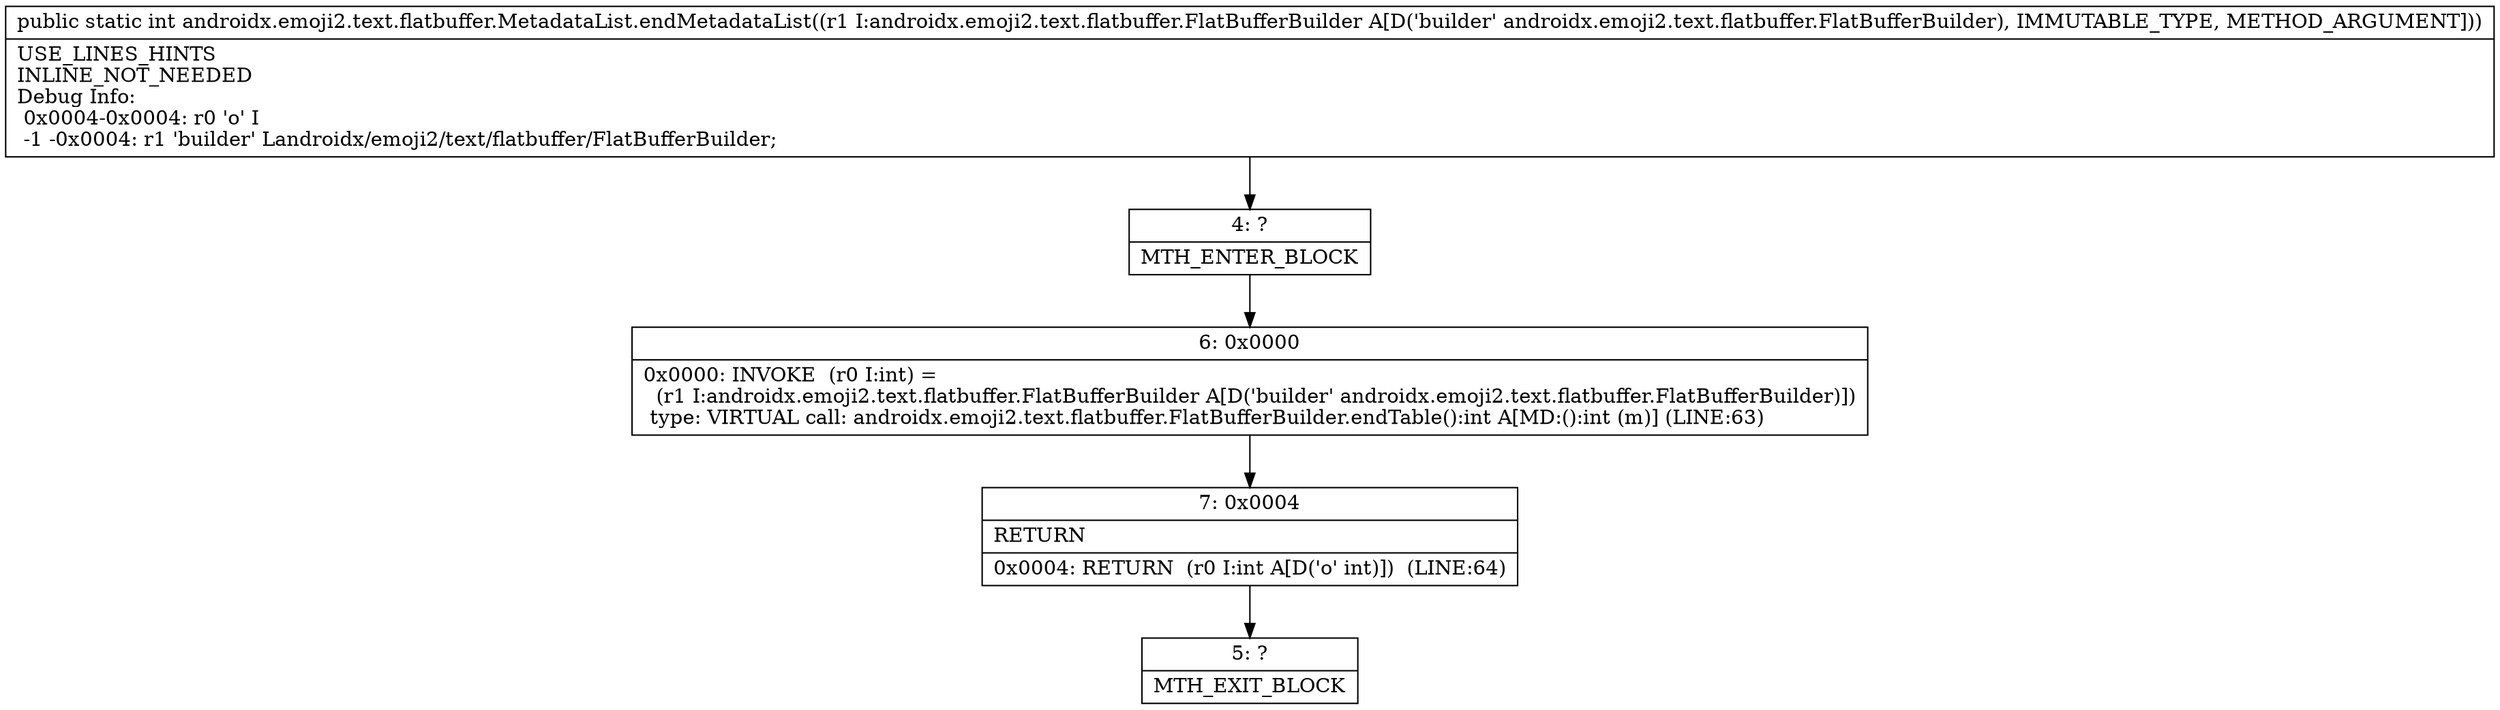 digraph "CFG forandroidx.emoji2.text.flatbuffer.MetadataList.endMetadataList(Landroidx\/emoji2\/text\/flatbuffer\/FlatBufferBuilder;)I" {
Node_4 [shape=record,label="{4\:\ ?|MTH_ENTER_BLOCK\l}"];
Node_6 [shape=record,label="{6\:\ 0x0000|0x0000: INVOKE  (r0 I:int) = \l  (r1 I:androidx.emoji2.text.flatbuffer.FlatBufferBuilder A[D('builder' androidx.emoji2.text.flatbuffer.FlatBufferBuilder)])\l type: VIRTUAL call: androidx.emoji2.text.flatbuffer.FlatBufferBuilder.endTable():int A[MD:():int (m)] (LINE:63)\l}"];
Node_7 [shape=record,label="{7\:\ 0x0004|RETURN\l|0x0004: RETURN  (r0 I:int A[D('o' int)])  (LINE:64)\l}"];
Node_5 [shape=record,label="{5\:\ ?|MTH_EXIT_BLOCK\l}"];
MethodNode[shape=record,label="{public static int androidx.emoji2.text.flatbuffer.MetadataList.endMetadataList((r1 I:androidx.emoji2.text.flatbuffer.FlatBufferBuilder A[D('builder' androidx.emoji2.text.flatbuffer.FlatBufferBuilder), IMMUTABLE_TYPE, METHOD_ARGUMENT]))  | USE_LINES_HINTS\lINLINE_NOT_NEEDED\lDebug Info:\l  0x0004\-0x0004: r0 'o' I\l  \-1 \-0x0004: r1 'builder' Landroidx\/emoji2\/text\/flatbuffer\/FlatBufferBuilder;\l}"];
MethodNode -> Node_4;Node_4 -> Node_6;
Node_6 -> Node_7;
Node_7 -> Node_5;
}

